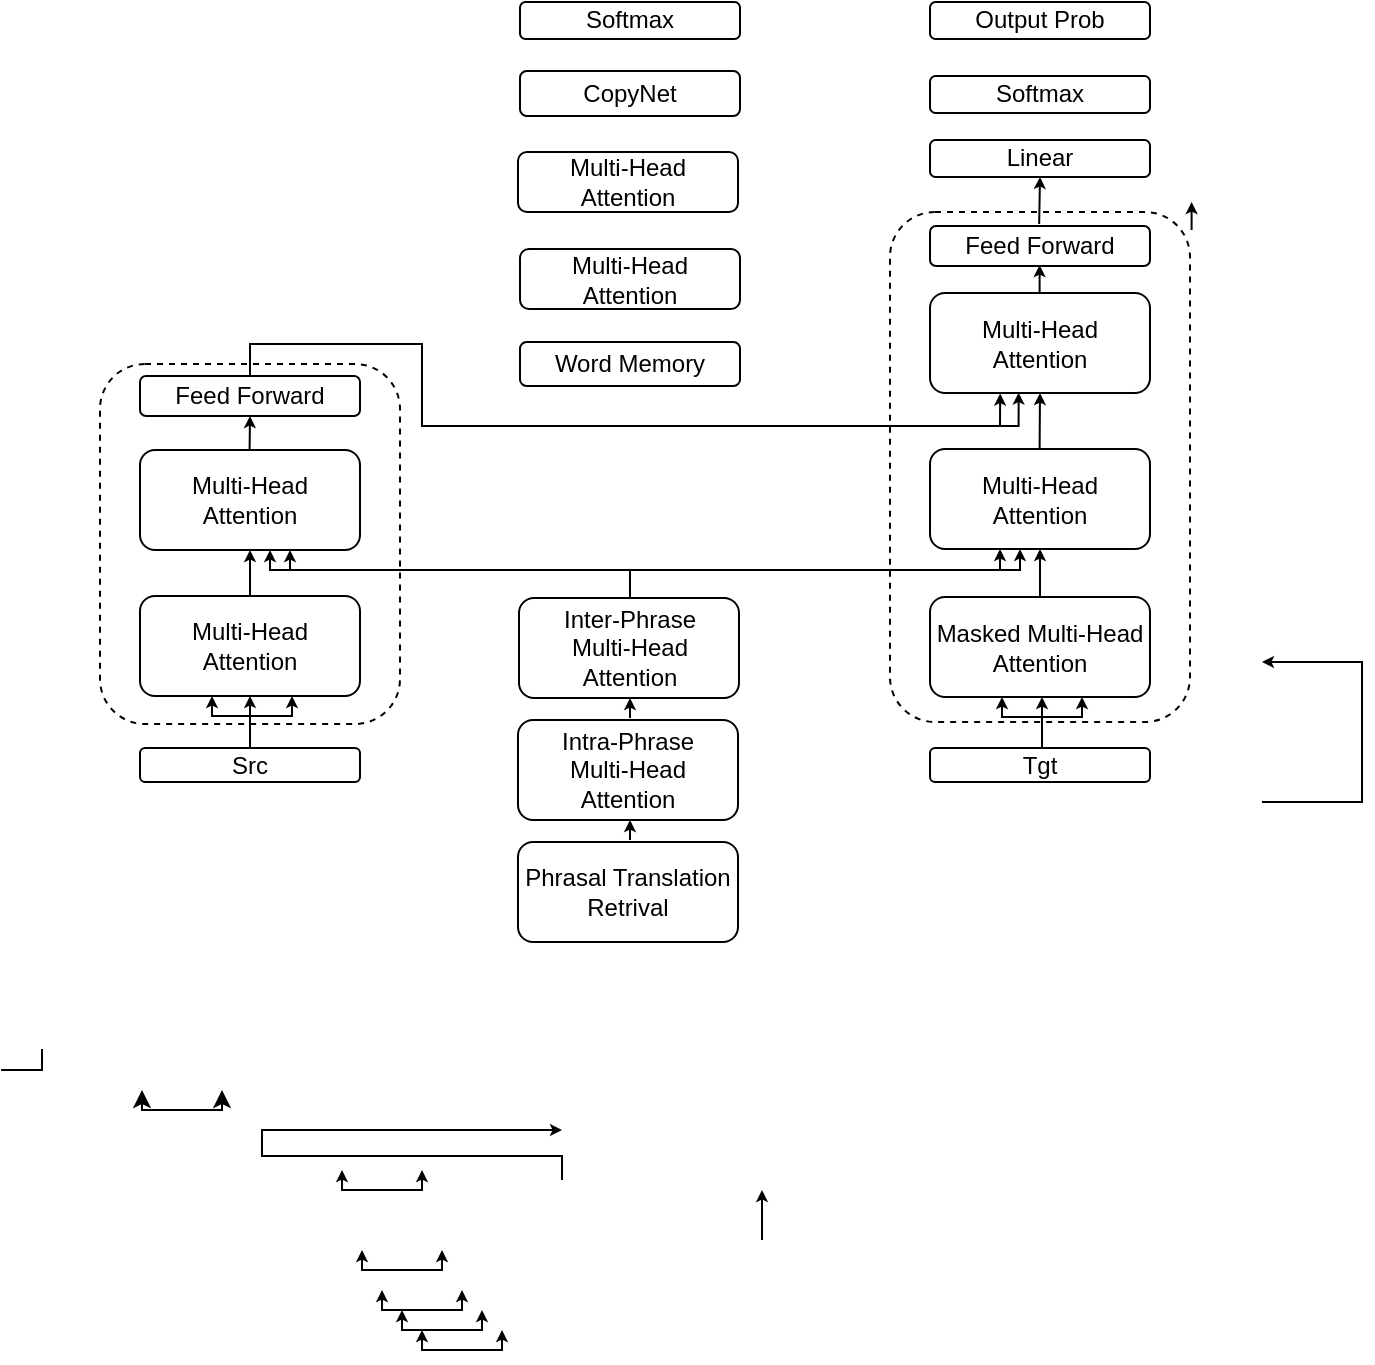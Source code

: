 <mxfile version="16.1.0" type="github">
  <diagram id="V2DTb5OL1VRiCWGHtdKA" name="Page-1">
    <mxGraphModel dx="1051" dy="619" grid="1" gridSize="10" guides="1" tooltips="1" connect="1" arrows="1" fold="1" page="1" pageScale="1" pageWidth="827" pageHeight="1169" math="0" shadow="0">
      <root>
        <mxCell id="0" />
        <mxCell id="1" parent="0" />
        <mxCell id="HLqIzH_CmG0HXDuHbw4a-1" value="Multi-Head &lt;br&gt;Attention" style="rounded=1;whiteSpace=wrap;html=1;" parent="1" vertex="1">
          <mxGeometry x="169" y="407" width="110" height="50" as="geometry" />
        </mxCell>
        <mxCell id="HLqIzH_CmG0HXDuHbw4a-3" value="Feed Forward" style="rounded=1;whiteSpace=wrap;html=1;" parent="1" vertex="1">
          <mxGeometry x="169" y="297" width="110" height="20" as="geometry" />
        </mxCell>
        <mxCell id="HLqIzH_CmG0HXDuHbw4a-6" value="Multi-Head &lt;br&gt;Attention" style="rounded=1;whiteSpace=wrap;html=1;" parent="1" vertex="1">
          <mxGeometry x="169" y="334" width="110" height="50" as="geometry" />
        </mxCell>
        <mxCell id="HLqIzH_CmG0HXDuHbw4a-11" style="edgeStyle=orthogonalEdgeStyle;rounded=0;orthogonalLoop=1;jettySize=auto;html=1;exitX=0.5;exitY=0;exitDx=0;exitDy=0;entryX=0.5;entryY=1;entryDx=0;entryDy=0;endSize=3;startSize=3;" parent="1" source="HLqIzH_CmG0HXDuHbw4a-8" target="HLqIzH_CmG0HXDuHbw4a-1" edge="1">
          <mxGeometry relative="1" as="geometry" />
        </mxCell>
        <mxCell id="HLqIzH_CmG0HXDuHbw4a-8" value="Src" style="rounded=1;whiteSpace=wrap;html=1;" parent="1" vertex="1">
          <mxGeometry x="169" y="483" width="110" height="17" as="geometry" />
        </mxCell>
        <mxCell id="HLqIzH_CmG0HXDuHbw4a-9" value="Phrasal Translation&lt;br&gt;Retrival" style="rounded=1;whiteSpace=wrap;html=1;" parent="1" vertex="1">
          <mxGeometry x="358" y="530" width="110" height="50" as="geometry" />
        </mxCell>
        <mxCell id="HLqIzH_CmG0HXDuHbw4a-24" value="" style="shape=partialRectangle;whiteSpace=wrap;html=1;top=0;left=0;fillColor=none;" parent="1" vertex="1">
          <mxGeometry x="100" y="634" width="20" height="10" as="geometry" />
        </mxCell>
        <mxCell id="HLqIzH_CmG0HXDuHbw4a-28" value="" style="endArrow=classic;startArrow=classic;html=1;rounded=0;" parent="1" edge="1">
          <mxGeometry width="50" height="50" relative="1" as="geometry">
            <mxPoint x="170" y="654" as="sourcePoint" />
            <mxPoint x="210" y="654" as="targetPoint" />
            <Array as="points">
              <mxPoint x="170" y="664" />
              <mxPoint x="190" y="664" />
              <mxPoint x="210" y="664" />
            </Array>
          </mxGeometry>
        </mxCell>
        <mxCell id="HLqIzH_CmG0HXDuHbw4a-29" value="" style="endArrow=classic;startArrow=classic;html=1;rounded=0;jumpSize=3;fontSize=5;endSize=3;startSize=3;" parent="1" edge="1">
          <mxGeometry width="50" height="50" relative="1" as="geometry">
            <mxPoint x="205" y="457" as="sourcePoint" />
            <mxPoint x="245" y="457" as="targetPoint" />
            <Array as="points">
              <mxPoint x="205" y="467" />
              <mxPoint x="225" y="467" />
              <mxPoint x="245" y="467" />
            </Array>
          </mxGeometry>
        </mxCell>
        <mxCell id="HLqIzH_CmG0HXDuHbw4a-32" value="" style="endArrow=classic;startArrow=classic;html=1;rounded=0;jumpSize=3;fontSize=5;endSize=3;startSize=3;" parent="1" edge="1">
          <mxGeometry width="50" height="50" relative="1" as="geometry">
            <mxPoint x="270" y="694" as="sourcePoint" />
            <mxPoint x="310" y="694" as="targetPoint" />
            <Array as="points">
              <mxPoint x="270" y="704" />
              <mxPoint x="290" y="704" />
              <mxPoint x="310" y="704" />
            </Array>
          </mxGeometry>
        </mxCell>
        <mxCell id="HLqIzH_CmG0HXDuHbw4a-33" value="" style="endArrow=classic;startArrow=classic;html=1;rounded=0;jumpSize=3;fontSize=5;endSize=3;startSize=3;" parent="1" edge="1">
          <mxGeometry width="50" height="50" relative="1" as="geometry">
            <mxPoint x="280" y="734" as="sourcePoint" />
            <mxPoint x="320" y="734" as="targetPoint" />
            <Array as="points">
              <mxPoint x="280" y="744" />
              <mxPoint x="300" y="744" />
              <mxPoint x="320" y="744" />
            </Array>
          </mxGeometry>
        </mxCell>
        <mxCell id="HLqIzH_CmG0HXDuHbw4a-34" value="" style="endArrow=classic;startArrow=classic;html=1;rounded=0;jumpSize=3;fontSize=5;endSize=3;startSize=3;" parent="1" edge="1">
          <mxGeometry width="50" height="50" relative="1" as="geometry">
            <mxPoint x="290" y="754" as="sourcePoint" />
            <mxPoint x="330" y="754" as="targetPoint" />
            <Array as="points">
              <mxPoint x="290" y="764" />
              <mxPoint x="310" y="764" />
              <mxPoint x="330" y="764" />
            </Array>
          </mxGeometry>
        </mxCell>
        <mxCell id="HLqIzH_CmG0HXDuHbw4a-35" value="" style="endArrow=classic;startArrow=classic;html=1;rounded=0;jumpSize=3;fontSize=5;endSize=3;startSize=3;" parent="1" edge="1">
          <mxGeometry width="50" height="50" relative="1" as="geometry">
            <mxPoint x="300" y="764" as="sourcePoint" />
            <mxPoint x="340" y="764" as="targetPoint" />
            <Array as="points">
              <mxPoint x="300" y="774" />
              <mxPoint x="320" y="774" />
              <mxPoint x="340" y="774" />
            </Array>
          </mxGeometry>
        </mxCell>
        <mxCell id="HLqIzH_CmG0HXDuHbw4a-36" value="" style="endArrow=classic;startArrow=classic;html=1;rounded=0;jumpSize=3;fontSize=5;endSize=3;startSize=3;" parent="1" edge="1">
          <mxGeometry width="50" height="50" relative="1" as="geometry">
            <mxPoint x="310" y="774" as="sourcePoint" />
            <mxPoint x="350" y="774" as="targetPoint" />
            <Array as="points">
              <mxPoint x="310" y="784" />
              <mxPoint x="330" y="784" />
              <mxPoint x="350" y="784" />
            </Array>
          </mxGeometry>
        </mxCell>
        <mxCell id="HLqIzH_CmG0HXDuHbw4a-37" style="edgeStyle=orthogonalEdgeStyle;rounded=0;orthogonalLoop=1;jettySize=auto;html=1;exitX=0.5;exitY=0;exitDx=0;exitDy=0;entryX=0.5;entryY=1;entryDx=0;entryDy=0;endSize=3;startSize=3;" parent="1" edge="1">
          <mxGeometry relative="1" as="geometry">
            <mxPoint x="380" y="699" as="sourcePoint" />
            <mxPoint x="380" y="674" as="targetPoint" />
            <Array as="points">
              <mxPoint x="380" y="687" />
              <mxPoint x="230" y="687" />
              <mxPoint x="230" y="674" />
            </Array>
          </mxGeometry>
        </mxCell>
        <mxCell id="HLqIzH_CmG0HXDuHbw4a-39" style="edgeStyle=orthogonalEdgeStyle;rounded=0;orthogonalLoop=1;jettySize=auto;html=1;exitX=0.5;exitY=0;exitDx=0;exitDy=0;entryX=0.5;entryY=1;entryDx=0;entryDy=0;endSize=3;startSize=3;" parent="1" edge="1">
          <mxGeometry relative="1" as="geometry">
            <mxPoint x="480" y="729" as="sourcePoint" />
            <mxPoint x="480" y="704" as="targetPoint" />
          </mxGeometry>
        </mxCell>
        <mxCell id="HLqIzH_CmG0HXDuHbw4a-43" value="" style="endArrow=classic;html=1;rounded=0;fontSize=4;startSize=3;endSize=3;jumpSize=3;exitX=0.5;exitY=0;exitDx=0;exitDy=0;" parent="1" edge="1">
          <mxGeometry width="50" height="50" relative="1" as="geometry">
            <mxPoint x="224" y="407" as="sourcePoint" />
            <mxPoint x="224" y="384" as="targetPoint" />
          </mxGeometry>
        </mxCell>
        <mxCell id="HLqIzH_CmG0HXDuHbw4a-46" value="" style="endArrow=classic;html=1;rounded=0;fontSize=4;startSize=3;endSize=3;jumpSize=3;exitX=0.5;exitY=0;exitDx=0;exitDy=0;" parent="1" edge="1">
          <mxGeometry width="50" height="50" relative="1" as="geometry">
            <mxPoint x="414" y="408" as="sourcePoint" />
            <mxPoint x="234" y="384" as="targetPoint" />
            <Array as="points">
              <mxPoint x="414" y="394" />
              <mxPoint x="234" y="394" />
            </Array>
          </mxGeometry>
        </mxCell>
        <mxCell id="HLqIzH_CmG0HXDuHbw4a-49" style="edgeStyle=orthogonalEdgeStyle;rounded=0;orthogonalLoop=1;jettySize=auto;html=1;exitX=0.5;exitY=0;exitDx=0;exitDy=0;endSize=3;startSize=3;entryX=0.403;entryY=0.996;entryDx=0;entryDy=0;entryPerimeter=0;" parent="1" target="HLqIzH_CmG0HXDuHbw4a-90" edge="1" source="HLqIzH_CmG0HXDuHbw4a-3">
          <mxGeometry relative="1" as="geometry">
            <mxPoint x="223.58" y="270" as="sourcePoint" />
            <mxPoint x="608.99" y="312.05" as="targetPoint" />
            <Array as="points">
              <mxPoint x="224" y="281" />
              <mxPoint x="310" y="281" />
              <mxPoint x="310" y="322" />
              <mxPoint x="608" y="322" />
            </Array>
          </mxGeometry>
        </mxCell>
        <mxCell id="HLqIzH_CmG0HXDuHbw4a-50" style="edgeStyle=orthogonalEdgeStyle;rounded=0;orthogonalLoop=1;jettySize=auto;html=1;entryX=0.5;entryY=1;entryDx=0;entryDy=0;endSize=3;startSize=3;" parent="1" edge="1">
          <mxGeometry relative="1" as="geometry">
            <mxPoint x="244" y="394" as="sourcePoint" />
            <mxPoint x="244" y="384" as="targetPoint" />
          </mxGeometry>
        </mxCell>
        <mxCell id="HLqIzH_CmG0HXDuHbw4a-52" value="" style="endArrow=classic;html=1;rounded=0;fontSize=4;startSize=3;endSize=3;jumpSize=3;exitX=0.5;exitY=0;exitDx=0;exitDy=0;entryX=0.5;entryY=1;entryDx=0;entryDy=0;" parent="1" edge="1" target="HLqIzH_CmG0HXDuHbw4a-3">
          <mxGeometry width="50" height="50" relative="1" as="geometry">
            <mxPoint x="223.8" y="334" as="sourcePoint" />
            <mxPoint x="224" y="320" as="targetPoint" />
          </mxGeometry>
        </mxCell>
        <mxCell id="HLqIzH_CmG0HXDuHbw4a-56" value="" style="rounded=1;whiteSpace=wrap;html=1;fontSize=4;dashed=1;fillColor=none;" parent="1" vertex="1">
          <mxGeometry x="149" y="291" width="150" height="180" as="geometry" />
        </mxCell>
        <mxCell id="HLqIzH_CmG0HXDuHbw4a-64" value="Tgt" style="rounded=1;whiteSpace=wrap;html=1;" parent="1" vertex="1">
          <mxGeometry x="564" y="483" width="110" height="17" as="geometry" />
        </mxCell>
        <mxCell id="HLqIzH_CmG0HXDuHbw4a-74" value="Masked Multi-Head &lt;br&gt;Attention" style="rounded=1;whiteSpace=wrap;html=1;" parent="1" vertex="1">
          <mxGeometry x="564" y="407.5" width="110" height="50" as="geometry" />
        </mxCell>
        <mxCell id="HLqIzH_CmG0HXDuHbw4a-76" value="Feed Forward" style="rounded=1;whiteSpace=wrap;html=1;" parent="1" vertex="1">
          <mxGeometry x="564" y="222" width="110" height="20" as="geometry" />
        </mxCell>
        <mxCell id="HLqIzH_CmG0HXDuHbw4a-78" value="Multi-Head &lt;br&gt;Attention" style="rounded=1;whiteSpace=wrap;html=1;" parent="1" vertex="1">
          <mxGeometry x="564" y="333.5" width="110" height="50" as="geometry" />
        </mxCell>
        <mxCell id="HLqIzH_CmG0HXDuHbw4a-80" value="" style="endArrow=classic;startArrow=classic;html=1;rounded=0;jumpSize=3;fontSize=5;endSize=3;startSize=3;" parent="1" edge="1">
          <mxGeometry width="50" height="50" relative="1" as="geometry">
            <mxPoint x="600" y="457.5" as="sourcePoint" />
            <mxPoint x="640" y="457.5" as="targetPoint" />
            <Array as="points">
              <mxPoint x="600" y="467.5" />
              <mxPoint x="620" y="467.5" />
              <mxPoint x="640" y="467.5" />
            </Array>
          </mxGeometry>
        </mxCell>
        <mxCell id="HLqIzH_CmG0HXDuHbw4a-81" value="" style="endArrow=classic;html=1;rounded=0;fontSize=4;startSize=3;endSize=3;jumpSize=3;exitX=0.5;exitY=0;exitDx=0;exitDy=0;" parent="1" source="HLqIzH_CmG0HXDuHbw4a-74" edge="1">
          <mxGeometry width="50" height="50" relative="1" as="geometry">
            <mxPoint x="685" y="407.5" as="sourcePoint" />
            <mxPoint x="619" y="383.5" as="targetPoint" />
          </mxGeometry>
        </mxCell>
        <mxCell id="HLqIzH_CmG0HXDuHbw4a-83" style="edgeStyle=orthogonalEdgeStyle;rounded=0;orthogonalLoop=1;jettySize=auto;html=1;exitX=0.5;exitY=0;exitDx=0;exitDy=0;entryX=0.5;entryY=1;entryDx=0;entryDy=0;endSize=3;startSize=3;" parent="1" edge="1" target="X5AMhHzkb54LyGPV_iVm-4">
          <mxGeometry relative="1" as="geometry">
            <mxPoint x="618.58" y="221" as="sourcePoint" />
            <mxPoint x="618.58" y="196" as="targetPoint" />
          </mxGeometry>
        </mxCell>
        <mxCell id="HLqIzH_CmG0HXDuHbw4a-84" style="edgeStyle=orthogonalEdgeStyle;rounded=0;orthogonalLoop=1;jettySize=auto;html=1;entryX=0.5;entryY=1;entryDx=0;entryDy=0;endSize=3;startSize=3;" parent="1" edge="1">
          <mxGeometry relative="1" as="geometry">
            <mxPoint x="380" y="394" as="sourcePoint" />
            <mxPoint x="609" y="383.5" as="targetPoint" />
            <Array as="points">
              <mxPoint x="609" y="394" />
            </Array>
          </mxGeometry>
        </mxCell>
        <mxCell id="HLqIzH_CmG0HXDuHbw4a-85" value="" style="endArrow=classic;html=1;rounded=0;fontSize=4;startSize=3;endSize=3;jumpSize=3;exitX=0.5;exitY=0;exitDx=0;exitDy=0;entryX=0.5;entryY=1;entryDx=0;entryDy=0;" parent="1" edge="1" target="HLqIzH_CmG0HXDuHbw4a-90">
          <mxGeometry width="50" height="50" relative="1" as="geometry">
            <mxPoint x="618.8" y="333.5" as="sourcePoint" />
            <mxPoint x="618.8" y="319.5" as="targetPoint" />
          </mxGeometry>
        </mxCell>
        <mxCell id="HLqIzH_CmG0HXDuHbw4a-88" value="" style="rounded=1;whiteSpace=wrap;html=1;fontSize=4;dashed=1;fillColor=none;" parent="1" vertex="1">
          <mxGeometry x="544" y="215" width="150" height="255" as="geometry" />
        </mxCell>
        <mxCell id="HLqIzH_CmG0HXDuHbw4a-89" style="edgeStyle=orthogonalEdgeStyle;rounded=0;orthogonalLoop=1;jettySize=auto;html=1;endSize=3;startSize=3;" parent="1" edge="1">
          <mxGeometry relative="1" as="geometry">
            <mxPoint x="599" y="393.5" as="sourcePoint" />
            <mxPoint x="599" y="383.5" as="targetPoint" />
          </mxGeometry>
        </mxCell>
        <mxCell id="HLqIzH_CmG0HXDuHbw4a-90" value="Multi-Head &lt;br&gt;Attention" style="rounded=1;whiteSpace=wrap;html=1;" parent="1" vertex="1">
          <mxGeometry x="564" y="255.5" width="110" height="50" as="geometry" />
        </mxCell>
        <mxCell id="HLqIzH_CmG0HXDuHbw4a-93" value="" style="endArrow=classic;html=1;rounded=0;fontSize=4;startSize=3;endSize=3;jumpSize=3;exitX=0.5;exitY=0;exitDx=0;exitDy=0;" parent="1" edge="1">
          <mxGeometry width="50" height="50" relative="1" as="geometry">
            <mxPoint x="618.8" y="255.5" as="sourcePoint" />
            <mxPoint x="618.8" y="241.5" as="targetPoint" />
          </mxGeometry>
        </mxCell>
        <mxCell id="HLqIzH_CmG0HXDuHbw4a-94" value="" style="endArrow=classic;html=1;rounded=0;fontSize=4;startSize=3;endSize=3;jumpSize=3;exitX=0.5;exitY=0;exitDx=0;exitDy=0;" parent="1" edge="1">
          <mxGeometry width="50" height="50" relative="1" as="geometry">
            <mxPoint x="694.8" y="224" as="sourcePoint" />
            <mxPoint x="694.8" y="210" as="targetPoint" />
          </mxGeometry>
        </mxCell>
        <mxCell id="HLqIzH_CmG0HXDuHbw4a-95" style="edgeStyle=orthogonalEdgeStyle;rounded=0;orthogonalLoop=1;jettySize=auto;html=1;endSize=3;startSize=3;entryX=0.319;entryY=1.005;entryDx=0;entryDy=0;entryPerimeter=0;" parent="1" edge="1" target="HLqIzH_CmG0HXDuHbw4a-90">
          <mxGeometry relative="1" as="geometry">
            <mxPoint x="599" y="322" as="sourcePoint" />
            <mxPoint x="599" y="307.5" as="targetPoint" />
          </mxGeometry>
        </mxCell>
        <mxCell id="HLqIzH_CmG0HXDuHbw4a-100" style="edgeStyle=orthogonalEdgeStyle;rounded=0;orthogonalLoop=1;jettySize=auto;html=1;exitX=0.5;exitY=0;exitDx=0;exitDy=0;entryX=0.5;entryY=1;entryDx=0;entryDy=0;endSize=3;startSize=3;" parent="1" edge="1">
          <mxGeometry relative="1" as="geometry">
            <mxPoint x="620" y="482.5" as="sourcePoint" />
            <mxPoint x="620" y="457.5" as="targetPoint" />
          </mxGeometry>
        </mxCell>
        <mxCell id="HLqIzH_CmG0HXDuHbw4a-101" value="Intra-Phrase&lt;br&gt;Multi-Head &lt;br&gt;Attention" style="rounded=1;whiteSpace=wrap;html=1;" parent="1" vertex="1">
          <mxGeometry x="358" y="469" width="110" height="50" as="geometry" />
        </mxCell>
        <mxCell id="HLqIzH_CmG0HXDuHbw4a-102" value="Inter-Phrase&lt;br&gt;Multi-Head &lt;br&gt;Attention" style="rounded=1;whiteSpace=wrap;html=1;" parent="1" vertex="1">
          <mxGeometry x="358.5" y="408" width="110" height="50" as="geometry" />
        </mxCell>
        <mxCell id="X5AMhHzkb54LyGPV_iVm-1" style="edgeStyle=orthogonalEdgeStyle;rounded=0;orthogonalLoop=1;jettySize=auto;html=1;entryX=0.5;entryY=1;entryDx=0;entryDy=0;endSize=3;startSize=3;" edge="1" parent="1">
          <mxGeometry relative="1" as="geometry">
            <mxPoint x="414" y="468" as="sourcePoint" />
            <mxPoint x="414" y="458" as="targetPoint" />
          </mxGeometry>
        </mxCell>
        <mxCell id="X5AMhHzkb54LyGPV_iVm-2" style="edgeStyle=orthogonalEdgeStyle;rounded=0;orthogonalLoop=1;jettySize=auto;html=1;entryX=0.5;entryY=1;entryDx=0;entryDy=0;endSize=3;startSize=3;" edge="1" parent="1">
          <mxGeometry relative="1" as="geometry">
            <mxPoint x="414" y="529" as="sourcePoint" />
            <mxPoint x="414" y="519" as="targetPoint" />
          </mxGeometry>
        </mxCell>
        <mxCell id="X5AMhHzkb54LyGPV_iVm-3" value="" style="endArrow=classic;startArrow=none;html=1;rounded=0;fontSize=4;startSize=3;endSize=3;jumpSize=3;endFill=1;startFill=0;" edge="1" parent="1">
          <mxGeometry width="50" height="50" relative="1" as="geometry">
            <mxPoint x="730" y="510" as="sourcePoint" />
            <mxPoint x="730" y="440" as="targetPoint" />
            <Array as="points">
              <mxPoint x="780" y="510" />
              <mxPoint x="780" y="440" />
            </Array>
          </mxGeometry>
        </mxCell>
        <mxCell id="X5AMhHzkb54LyGPV_iVm-4" value="Linear" style="rounded=1;whiteSpace=wrap;html=1;" vertex="1" parent="1">
          <mxGeometry x="564" y="179" width="110" height="18.5" as="geometry" />
        </mxCell>
        <mxCell id="X5AMhHzkb54LyGPV_iVm-5" value="Softmax" style="rounded=1;whiteSpace=wrap;html=1;" vertex="1" parent="1">
          <mxGeometry x="564" y="147" width="110" height="18.5" as="geometry" />
        </mxCell>
        <mxCell id="X5AMhHzkb54LyGPV_iVm-6" value="CopyNet" style="rounded=1;whiteSpace=wrap;html=1;" vertex="1" parent="1">
          <mxGeometry x="359" y="144.5" width="110" height="22.5" as="geometry" />
        </mxCell>
        <mxCell id="X5AMhHzkb54LyGPV_iVm-7" value="Softmax" style="rounded=1;whiteSpace=wrap;html=1;" vertex="1" parent="1">
          <mxGeometry x="359" y="110" width="110" height="18.5" as="geometry" />
        </mxCell>
        <mxCell id="X5AMhHzkb54LyGPV_iVm-8" value="Output Prob" style="rounded=1;whiteSpace=wrap;html=1;" vertex="1" parent="1">
          <mxGeometry x="564" y="110" width="110" height="18.5" as="geometry" />
        </mxCell>
        <mxCell id="X5AMhHzkb54LyGPV_iVm-9" value="Word Memory" style="rounded=1;whiteSpace=wrap;html=1;" vertex="1" parent="1">
          <mxGeometry x="359" y="280" width="110" height="22" as="geometry" />
        </mxCell>
        <mxCell id="X5AMhHzkb54LyGPV_iVm-13" value="Multi-Head &lt;br&gt;Attention" style="rounded=1;whiteSpace=wrap;html=1;" vertex="1" parent="1">
          <mxGeometry x="359" y="233.5" width="110" height="30" as="geometry" />
        </mxCell>
        <mxCell id="X5AMhHzkb54LyGPV_iVm-14" value="Multi-Head &lt;br&gt;Attention" style="rounded=1;whiteSpace=wrap;html=1;" vertex="1" parent="1">
          <mxGeometry x="358" y="185" width="110" height="30" as="geometry" />
        </mxCell>
      </root>
    </mxGraphModel>
  </diagram>
</mxfile>
